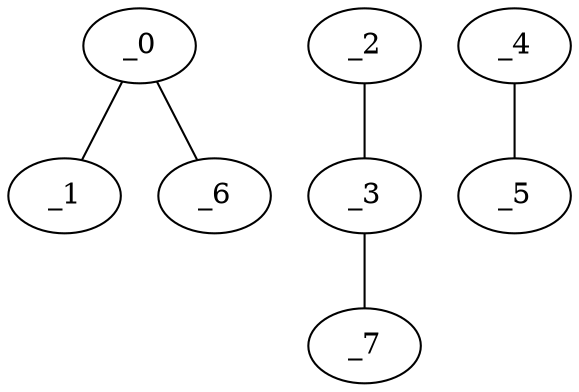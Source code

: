 graph HP1_0004 {
	_0	 [x="0.96",
		y="2.86"];
	_1	 [x="0.998659",
		y="0.700823"];
	_0 -- _1;
	_6	 [x="1.99038",
		y="0.270007"];
	_0 -- _6;
	_2	 [x="2.0386",
		y="0.741235"];
	_3	 [x="2.05",
		y="2.86"];
	_2 -- _3;
	_7	 [x="0.187046",
		y="2.47693"];
	_3 -- _7;
	_4	 [x="0.59416",
		y="1.70301"];
	_5	 [x="2.4167",
		y="1.67961"];
	_4 -- _5;
}
